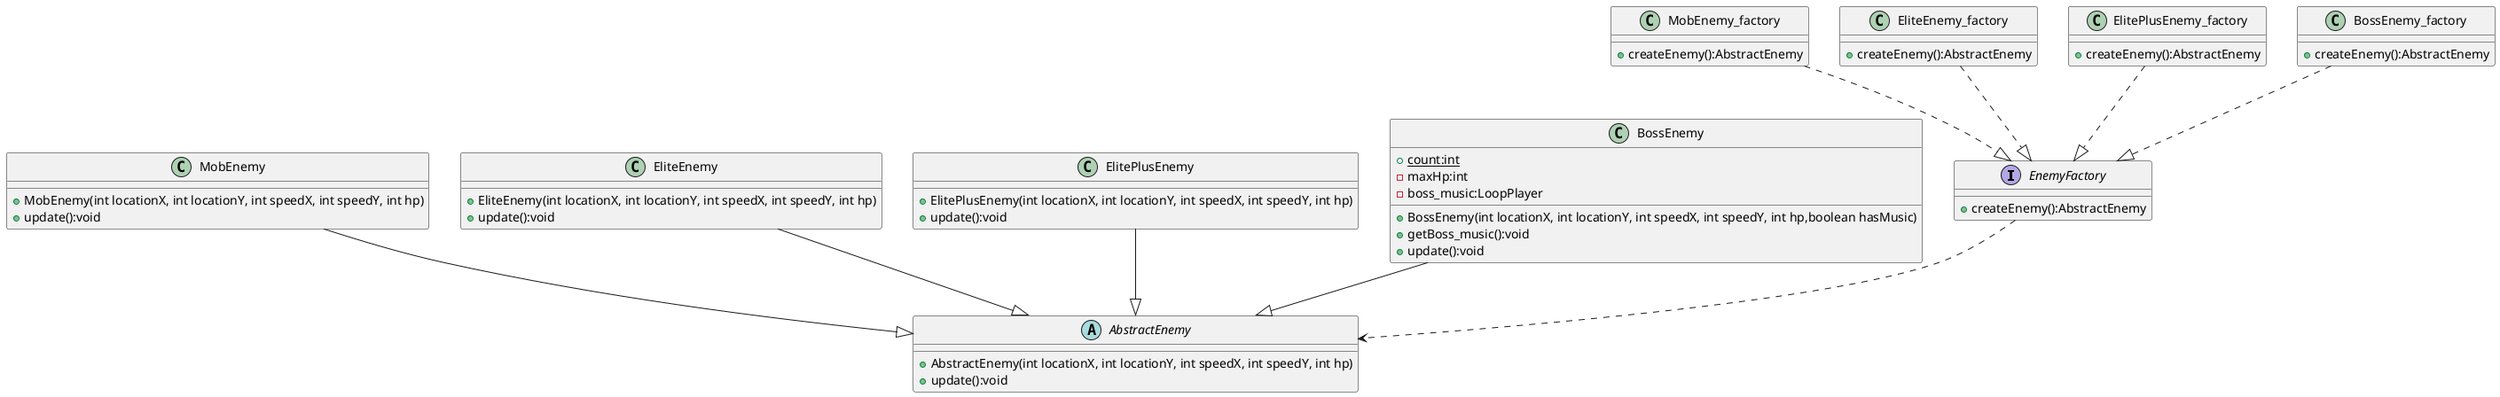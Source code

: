 @startuml
'https://plantuml.com/sequence-diagram
'敌机的工厂模式

interface EnemyFactory{
     + createEnemy():AbstractEnemy
}


class MobEnemy_factory{
    + createEnemy():AbstractEnemy
}


class EliteEnemy_factory{
    + createEnemy():AbstractEnemy
}

class ElitePlusEnemy_factory{
    + createEnemy():AbstractEnemy
}
class BossEnemy_factory{
    + createEnemy():AbstractEnemy
}

EliteEnemy_factory ..|> EnemyFactory
MobEnemy_factory..|> EnemyFactory

ElitePlusEnemy_factory ..|> EnemyFactory
BossEnemy_factory..|> EnemyFactory

EnemyFactory..>AbstractEnemy

abstract class AbstractEnemy{
    + AbstractEnemy(int locationX, int locationY, int speedX, int speedY, int hp)
    + update():void
}


class MobEnemy {
    + MobEnemy(int locationX, int locationY, int speedX, int speedY, int hp)
    + update():void
}

class EliteEnemy{
    + EliteEnemy(int locationX, int locationY, int speedX, int speedY, int hp)
    + update():void
}

class ElitePlusEnemy{
    + ElitePlusEnemy(int locationX, int locationY, int speedX, int speedY, int hp)
    + update():void
}
class BossEnemy{
    + {static}count:int
    - maxHp:int
    - boss_music:LoopPlayer
    + BossEnemy(int locationX, int locationY, int speedX, int speedY, int hp,boolean hasMusic)
    + getBoss_music():void
    + update():void
}

MobEnemy--|>AbstractEnemy
EliteEnemy--|>AbstractEnemy
ElitePlusEnemy--|>AbstractEnemy
BossEnemy--|>AbstractEnemy

@enduml